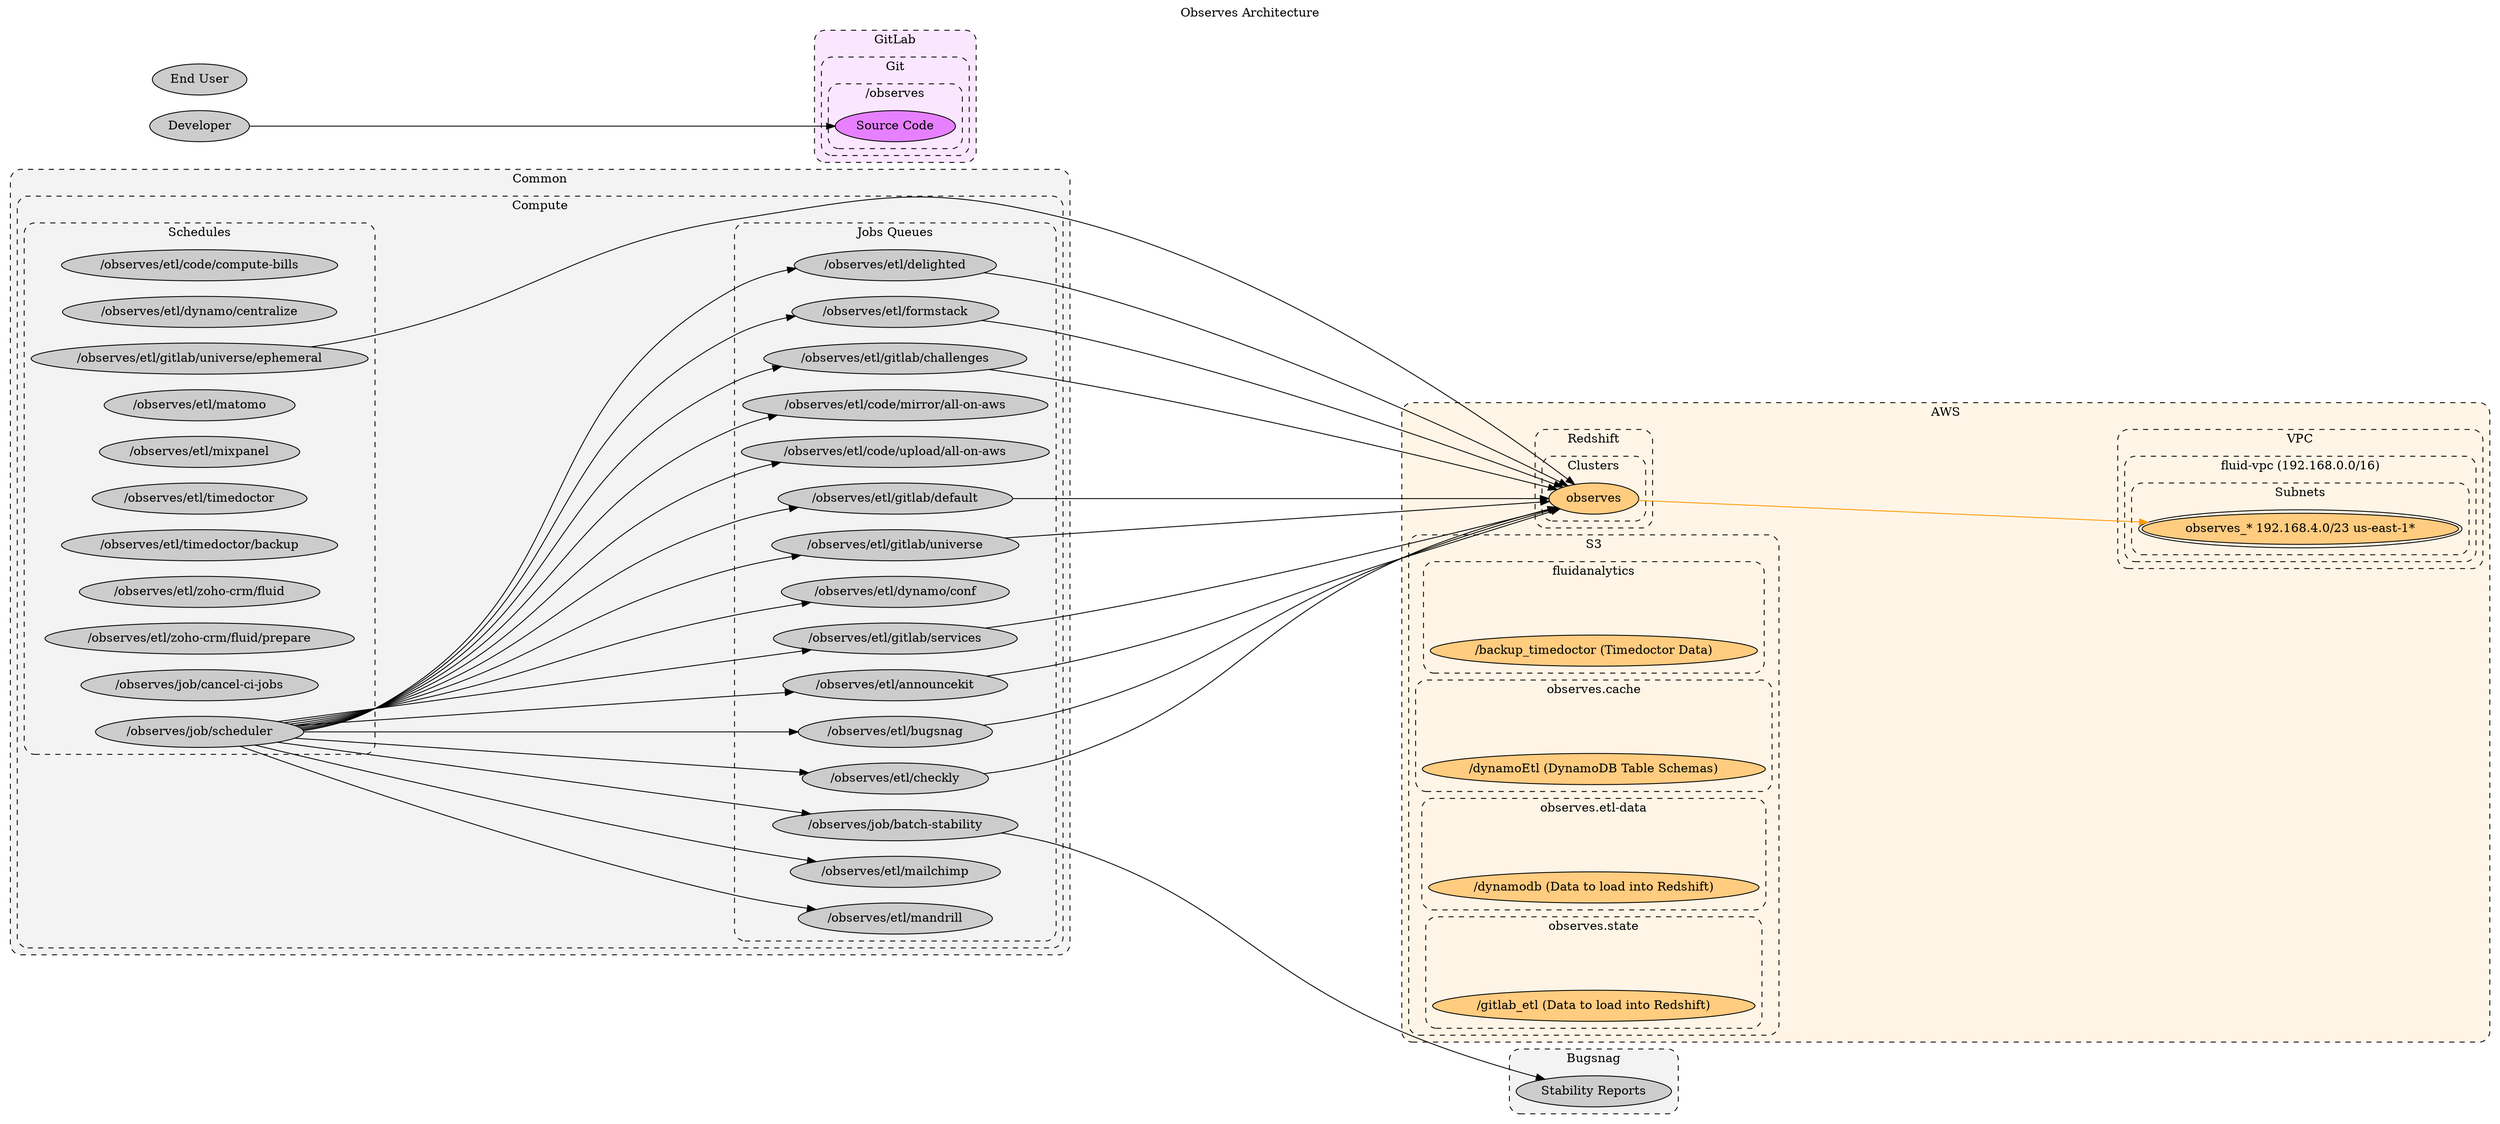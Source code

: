 // SPDX-FileCopyrightText: 2022 Fluid Attacks <development@fluidattacks.com>
//
// SPDX-License-Identifier: MPL-2.0

digraph observes {
  label="Observes Architecture"
  labelloc="t"
  compound="true"
  concentrate="true"
  ranksep="6.0"
  rankdir="LR"
  scale="scalexy"

  node[style="filled"]
  graph[style="dashed,rounded"]

  subgraph cluster_aws {
    label="AWS"
    bgcolor="0.1 0.1 1.0"
    node[fillcolor="0.1 0.5 1.0"]

    subgraph cluster_aws_redshift {
      label="Redshift"

      subgraph cluster_aws_redshift_clusters {
        label="Clusters"

        aws_redshift_clusters_observes[label="observes"]
      }
    }

    subgraph cluster_aws_s3 {
      label="S3"

      subgraph cluster_aws_s3_fluidanalytics {
        label="fluidanalytics"

        cluster_aws_s3_fluidanalytics[label="" style="invis"]

        aws_s3_fluidanalytics_backup_timedoctor[label="/backup_timedoctor (Timedoctor Data)"]
      }

      subgraph cluster_aws_s3_observes_cache {
        label="observes.cache"

        cluster_aws_s3_observes_cache[label="" style="invis"]

        aws_s3_observes_cache_dynamo_etl[label="/dynamoEtl (DynamoDB Table Schemas)"]
      }

      subgraph cluster_aws_s3_observes_etl_data {
        label="observes.etl-data"

        cluster_aws_s3_observes_etl_data[label="" style="invis"]

        aws_s3_observes_etl_data_dynamodb[label="/dynamodb (Data to load into Redshift)"]
      }

      subgraph cluster_aws_s3_observes_state {
        label="observes.state"

        cluster_aws_s3_observes_state[label="" style="invis"]

        aws_s3_observes_state_gitlab_etl[label="/gitlab_etl (Data to load into Redshift)"]
      }
    }

    subgraph cluster_aws_vpc {
      label="VPC"

      subgraph cluster_aws_vpc_fluid_vpc {
        label="fluid-vpc (192.168.0.0/16)"

        subgraph cluster_aws_vpc_fluid_vpc_subnets {
          label="Subnets"

          cluster_aws_vpc_fluid_vpc_subnets_observes[label="observes_* 192.168.4.0/23 us-east-1*" peripheries="2"]
        }
      }
    }
  }

  subgraph cluster_bugsnag {
    label="Bugsnag"
    bgcolor="0.0 0.0 0.95"
    node[fillcolor="0.0 0.0 0.8"]

    bugsnag[label="Stability Reports"]
  }

  subgraph cluster_common {
    label="Common"
    bgcolor="0.0 0.0 0.95"
    node[fillcolor="0.0 0.0 0.8"]

    subgraph cluster_common_compute {
      label="Compute"

      subgraph cluster_common_compute_job_queues {
        label="Jobs Queues"

        common_compute_schedules_observes_etl_announcekit[label="/observes/etl/announcekit"]
        common_compute_schedules_observes_job_batch_stability[label="/observes/job/batch-stability"]
        common_compute_schedules_observes_etl_bugsnag[label="/observes/etl/bugsnag"]
        common_compute_schedules_observes_etl_code_mirror_all_on_aws[label="/observes/etl/code/mirror/all-on-aws"]
        common_compute_schedules_observes_etl_code_upload_all_on_aws[label="/observes/etl/code/upload/all-on-aws"]
        common_compute_schedules_observes_etl_checkly[label="/observes/etl/checkly"]
        common_compute_schedules_observes_etl_delighted[label="/observes/etl/delighted"]
        common_compute_schedules_observes_etl_dynamo_conf[label="/observes/etl/dynamo/conf"]
        common_compute_schedules_observes_etl_formstack[label="/observes/etl/formstack"]
        common_compute_schedules_observes_etl_gitlab_challenges[label="/observes/etl/gitlab/challenges"]
        common_compute_schedules_observes_etl_gitlab_default[label="/observes/etl/gitlab/default"]
        common_compute_schedules_observes_etl_gitlab_universe[label="/observes/etl/gitlab/universe"]
        common_compute_schedules_observes_etl_gitlab_services[label="/observes/etl/gitlab/services"]
        common_compute_schedules_observes_etl_mailchimp[label="/observes/etl/mailchimp"]
        common_compute_schedules_observes_etl_mandrill[label="/observes/etl/mandrill"]
      }

      subgraph cluster_common_compute_schedules {
        label="Schedules"

        common_compute_schedules_observes_etl_code_compute_bills[label="/observes/etl/code/compute-bills"]
        common_compute_schedules_observes_etl_dynamo_centralize[label="/observes/etl/dynamo/centralize"]
        common_compute_schedules_observes_etl_gitlab_universe_ephemeral[label="/observes/etl/gitlab/universe/ephemeral"]
        common_compute_schedules_observes_etl_matomo[label="/observes/etl/matomo"]
        common_compute_schedules_observes_etl_mixpanel[label="/observes/etl/mixpanel"]
        common_compute_schedules_observes_etl_timedoctor[label="/observes/etl/timedoctor"]
        common_compute_schedules_observes_etl_timedoctor_backup[label="/observes/etl/timedoctor/backup"]
        common_compute_schedules_observes_etl_zoho_crm_fluid[label="/observes/etl/zoho-crm/fluid"]
        common_compute_schedules_observes_etl_zoho_crm_fluid_prepare[label="/observes/etl/zoho-crm/fluid/prepare"]
        common_compute_schedules_observes_job_cancel_ci_jobs[label="/observes/job/cancel-ci-jobs"]
        common_compute_schedules_observes_job_scheduler[label="/observes/job/scheduler"]
      }
    }
  }

  subgraph cluster_gitlab {
    label="GitLab"
    bgcolor="0.8 0.1 1.0"
    node[fillcolor="0.8 0.5 1.0"]

    subgraph cluster_gitlab_git {
      label="Git"

      subgraph cluster_gitlab_observes {
        label="/observes"

        gitlab_observes[label="Source Code"]
      }
    }
  }

  node[fillcolor="0.0 0.0 0.8"]
  end_user[label="End User"]
  developer[label="Developer"]

  edge[color="0.1 1.0 1.0"]
  aws_redshift_clusters_observes -> cluster_aws_vpc_fluid_vpc_subnets_observes[]

  edge[color="0.8 1.0 1.0"]

  edge[color="0.0 0.0 0.0"]
  developer -> gitlab_observes[]
  common_compute_schedules_observes_etl_announcekit -> aws_redshift_clusters_observes[]
  common_compute_schedules_observes_job_batch_stability -> bugsnag[]
  common_compute_schedules_observes_etl_bugsnag -> aws_redshift_clusters_observes[]
  common_compute_schedules_observes_etl_checkly -> aws_redshift_clusters_observes[]
  common_compute_schedules_observes_etl_delighted -> aws_redshift_clusters_observes[]
  common_compute_schedules_observes_etl_formstack -> aws_redshift_clusters_observes[]
  common_compute_schedules_observes_etl_gitlab_challenges -> aws_redshift_clusters_observes[]
  common_compute_schedules_observes_etl_gitlab_default -> aws_redshift_clusters_observes[]
  common_compute_schedules_observes_etl_gitlab_services -> aws_redshift_clusters_observes[]
  common_compute_schedules_observes_etl_gitlab_universe -> aws_redshift_clusters_observes[]
  common_compute_schedules_observes_etl_gitlab_universe_ephemeral -> aws_redshift_clusters_observes[]
  common_compute_schedules_observes_job_scheduler -> common_compute_schedules_observes_etl_announcekit[]
  common_compute_schedules_observes_job_scheduler -> common_compute_schedules_observes_job_batch_stability[]
  common_compute_schedules_observes_job_scheduler -> common_compute_schedules_observes_etl_bugsnag[]
  common_compute_schedules_observes_job_scheduler -> common_compute_schedules_observes_etl_code_mirror_all_on_aws[]
  common_compute_schedules_observes_job_scheduler -> common_compute_schedules_observes_etl_code_upload_all_on_aws[]
  common_compute_schedules_observes_job_scheduler -> common_compute_schedules_observes_etl_checkly[]
  common_compute_schedules_observes_job_scheduler -> common_compute_schedules_observes_etl_delighted[]
  common_compute_schedules_observes_job_scheduler -> common_compute_schedules_observes_etl_dynamo_conf[]
  common_compute_schedules_observes_job_scheduler -> common_compute_schedules_observes_etl_formstack[]
  common_compute_schedules_observes_job_scheduler -> common_compute_schedules_observes_etl_gitlab_challenges[]
  common_compute_schedules_observes_job_scheduler -> common_compute_schedules_observes_etl_gitlab_default[]
  common_compute_schedules_observes_job_scheduler -> common_compute_schedules_observes_etl_gitlab_universe[]
  common_compute_schedules_observes_job_scheduler -> common_compute_schedules_observes_etl_gitlab_services[]
  common_compute_schedules_observes_job_scheduler -> common_compute_schedules_observes_etl_mailchimp[]
  common_compute_schedules_observes_job_scheduler -> common_compute_schedules_observes_etl_mandrill[]
}
